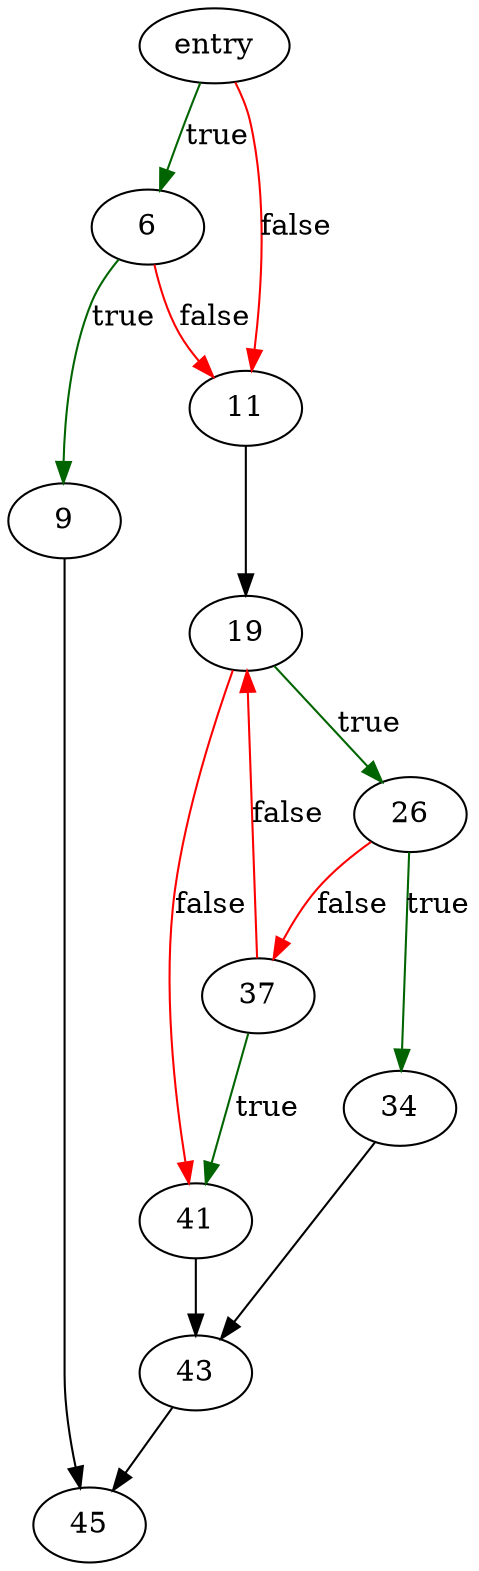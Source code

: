 digraph "memcoll" {
	// Node definitions.
	4 [label=entry];
	6;
	9;
	11;
	19;
	26;
	34;
	37;
	41;
	43;
	45;

	// Edge definitions.
	4 -> 6 [
		color=darkgreen
		label=true
	];
	4 -> 11 [
		color=red
		label=false
	];
	6 -> 9 [
		color=darkgreen
		label=true
	];
	6 -> 11 [
		color=red
		label=false
	];
	9 -> 45;
	11 -> 19;
	19 -> 26 [
		color=darkgreen
		label=true
	];
	19 -> 41 [
		color=red
		label=false
	];
	26 -> 34 [
		color=darkgreen
		label=true
	];
	26 -> 37 [
		color=red
		label=false
	];
	34 -> 43;
	37 -> 19 [
		color=red
		label=false
	];
	37 -> 41 [
		color=darkgreen
		label=true
	];
	41 -> 43;
	43 -> 45;
}